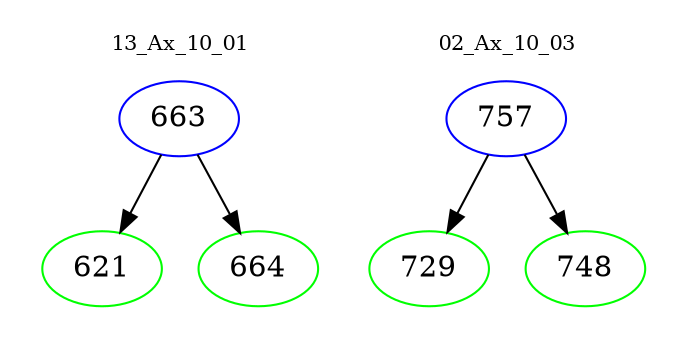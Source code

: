 digraph{
subgraph cluster_0 {
color = white
label = "13_Ax_10_01";
fontsize=10;
T0_663 [label="663", color="blue"]
T0_663 -> T0_621 [color="black"]
T0_621 [label="621", color="green"]
T0_663 -> T0_664 [color="black"]
T0_664 [label="664", color="green"]
}
subgraph cluster_1 {
color = white
label = "02_Ax_10_03";
fontsize=10;
T1_757 [label="757", color="blue"]
T1_757 -> T1_729 [color="black"]
T1_729 [label="729", color="green"]
T1_757 -> T1_748 [color="black"]
T1_748 [label="748", color="green"]
}
}
